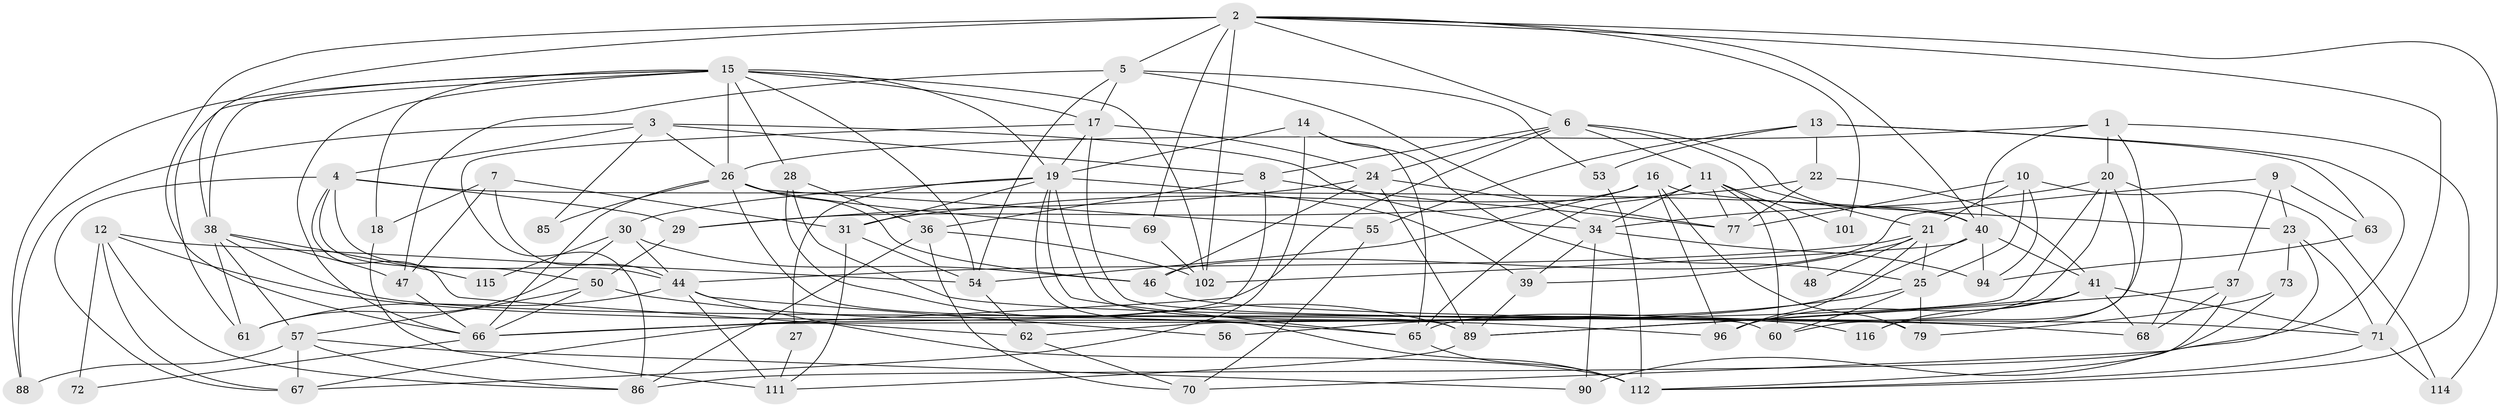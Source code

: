 // Generated by graph-tools (version 1.1) at 2025/52/02/27/25 19:52:06]
// undirected, 77 vertices, 192 edges
graph export_dot {
graph [start="1"]
  node [color=gray90,style=filled];
  1 [super="+87"];
  2 [super="+43"];
  3 [super="+58"];
  4 [super="+35"];
  5 [super="+32"];
  6 [super="+104"];
  7 [super="+82"];
  8;
  9;
  10 [super="+59"];
  11 [super="+33"];
  12 [super="+49"];
  13 [super="+75"];
  14 [super="+110"];
  15 [super="+92"];
  16 [super="+81"];
  17 [super="+105"];
  18;
  19 [super="+98"];
  20 [super="+52"];
  21 [super="+118"];
  22 [super="+51"];
  23;
  24 [super="+42"];
  25 [super="+64"];
  26 [super="+91"];
  27;
  28;
  29;
  30;
  31;
  34 [super="+100"];
  36 [super="+76"];
  37;
  38 [super="+78"];
  39;
  40 [super="+103"];
  41 [super="+108"];
  44 [super="+45"];
  46 [super="+107"];
  47;
  48;
  50;
  53;
  54;
  55;
  56;
  57 [super="+95"];
  60 [super="+74"];
  61;
  62;
  63;
  65 [super="+84"];
  66 [super="+83"];
  67;
  68 [super="+106"];
  69;
  70 [super="+99"];
  71 [super="+121"];
  72;
  73;
  77 [super="+80"];
  79 [super="+93"];
  85;
  86 [super="+97"];
  88;
  89 [super="+120"];
  90;
  94 [super="+109"];
  96;
  101;
  102 [super="+113"];
  111 [super="+117"];
  112 [super="+119"];
  114;
  115;
  116;
  1 -- 40;
  1 -- 26;
  1 -- 112;
  1 -- 20;
  1 -- 60;
  2 -- 40;
  2 -- 101;
  2 -- 102;
  2 -- 114;
  2 -- 6;
  2 -- 38;
  2 -- 66;
  2 -- 5;
  2 -- 69;
  2 -- 71;
  3 -- 26;
  3 -- 88;
  3 -- 4;
  3 -- 85;
  3 -- 8;
  3 -- 34;
  4 -- 67;
  4 -- 44;
  4 -- 62;
  4 -- 40;
  4 -- 50;
  4 -- 29;
  5 -- 47;
  5 -- 34;
  5 -- 17;
  5 -- 53;
  5 -- 54;
  6 -- 8;
  6 -- 66;
  6 -- 21;
  6 -- 24;
  6 -- 11;
  6 -- 40;
  7 -- 31;
  7 -- 18;
  7 -- 47;
  7 -- 44;
  8 -- 67;
  8 -- 77;
  8 -- 36;
  9 -- 37;
  9 -- 23;
  9 -- 63;
  9 -- 46;
  10 -- 94;
  10 -- 114;
  10 -- 21;
  10 -- 25;
  10 -- 77;
  11 -- 60;
  11 -- 48 [weight=2];
  11 -- 101;
  11 -- 34;
  11 -- 77;
  11 -- 65;
  12 -- 72 [weight=2];
  12 -- 67;
  12 -- 96;
  12 -- 54;
  12 -- 86;
  13 -- 53;
  13 -- 22;
  13 -- 55;
  13 -- 63;
  13 -- 86;
  14 -- 25;
  14 -- 67;
  14 -- 65;
  14 -- 19 [weight=2];
  15 -- 18;
  15 -- 38;
  15 -- 61;
  15 -- 26;
  15 -- 17;
  15 -- 66;
  15 -- 54;
  15 -- 88;
  15 -- 28;
  15 -- 19;
  15 -- 102;
  16 -- 54;
  16 -- 29;
  16 -- 96;
  16 -- 79;
  16 -- 23;
  17 -- 19;
  17 -- 24;
  17 -- 79;
  17 -- 86;
  18 -- 111;
  19 -- 31;
  19 -- 30;
  19 -- 39;
  19 -- 112;
  19 -- 65;
  19 -- 27;
  19 -- 60;
  20 -- 68;
  20 -- 65;
  20 -- 66;
  20 -- 116;
  20 -- 34;
  21 -- 96;
  21 -- 39;
  21 -- 25;
  21 -- 48;
  21 -- 44;
  22 -- 31 [weight=2];
  22 -- 77;
  22 -- 41;
  23 -- 71;
  23 -- 70;
  23 -- 73;
  24 -- 46;
  24 -- 77;
  24 -- 89;
  24 -- 29;
  25 -- 56;
  25 -- 60;
  25 -- 79;
  26 -- 46;
  26 -- 69;
  26 -- 66;
  26 -- 85;
  26 -- 55;
  26 -- 89;
  27 -- 111;
  28 -- 89;
  28 -- 36;
  28 -- 68;
  29 -- 50;
  30 -- 44;
  30 -- 61;
  30 -- 115;
  30 -- 46;
  31 -- 54;
  31 -- 111;
  34 -- 39;
  34 -- 90;
  34 -- 94;
  36 -- 70;
  36 -- 86;
  36 -- 102;
  37 -- 68;
  37 -- 89;
  37 -- 112;
  38 -- 47;
  38 -- 116;
  38 -- 115;
  38 -- 61;
  38 -- 57;
  39 -- 89;
  40 -- 62;
  40 -- 41;
  40 -- 94;
  40 -- 102;
  41 -- 116;
  41 -- 89;
  41 -- 96;
  41 -- 68;
  41 -- 71;
  44 -- 56;
  44 -- 111 [weight=2];
  44 -- 112;
  44 -- 61;
  46 -- 71;
  47 -- 66;
  50 -- 57;
  50 -- 65;
  50 -- 66;
  53 -- 112;
  54 -- 62;
  55 -- 70;
  57 -- 67;
  57 -- 86;
  57 -- 90;
  57 -- 88;
  62 -- 70;
  63 -- 94;
  65 -- 112;
  66 -- 72;
  69 -- 102;
  71 -- 112;
  71 -- 114;
  73 -- 90;
  73 -- 79;
  89 -- 111;
}
